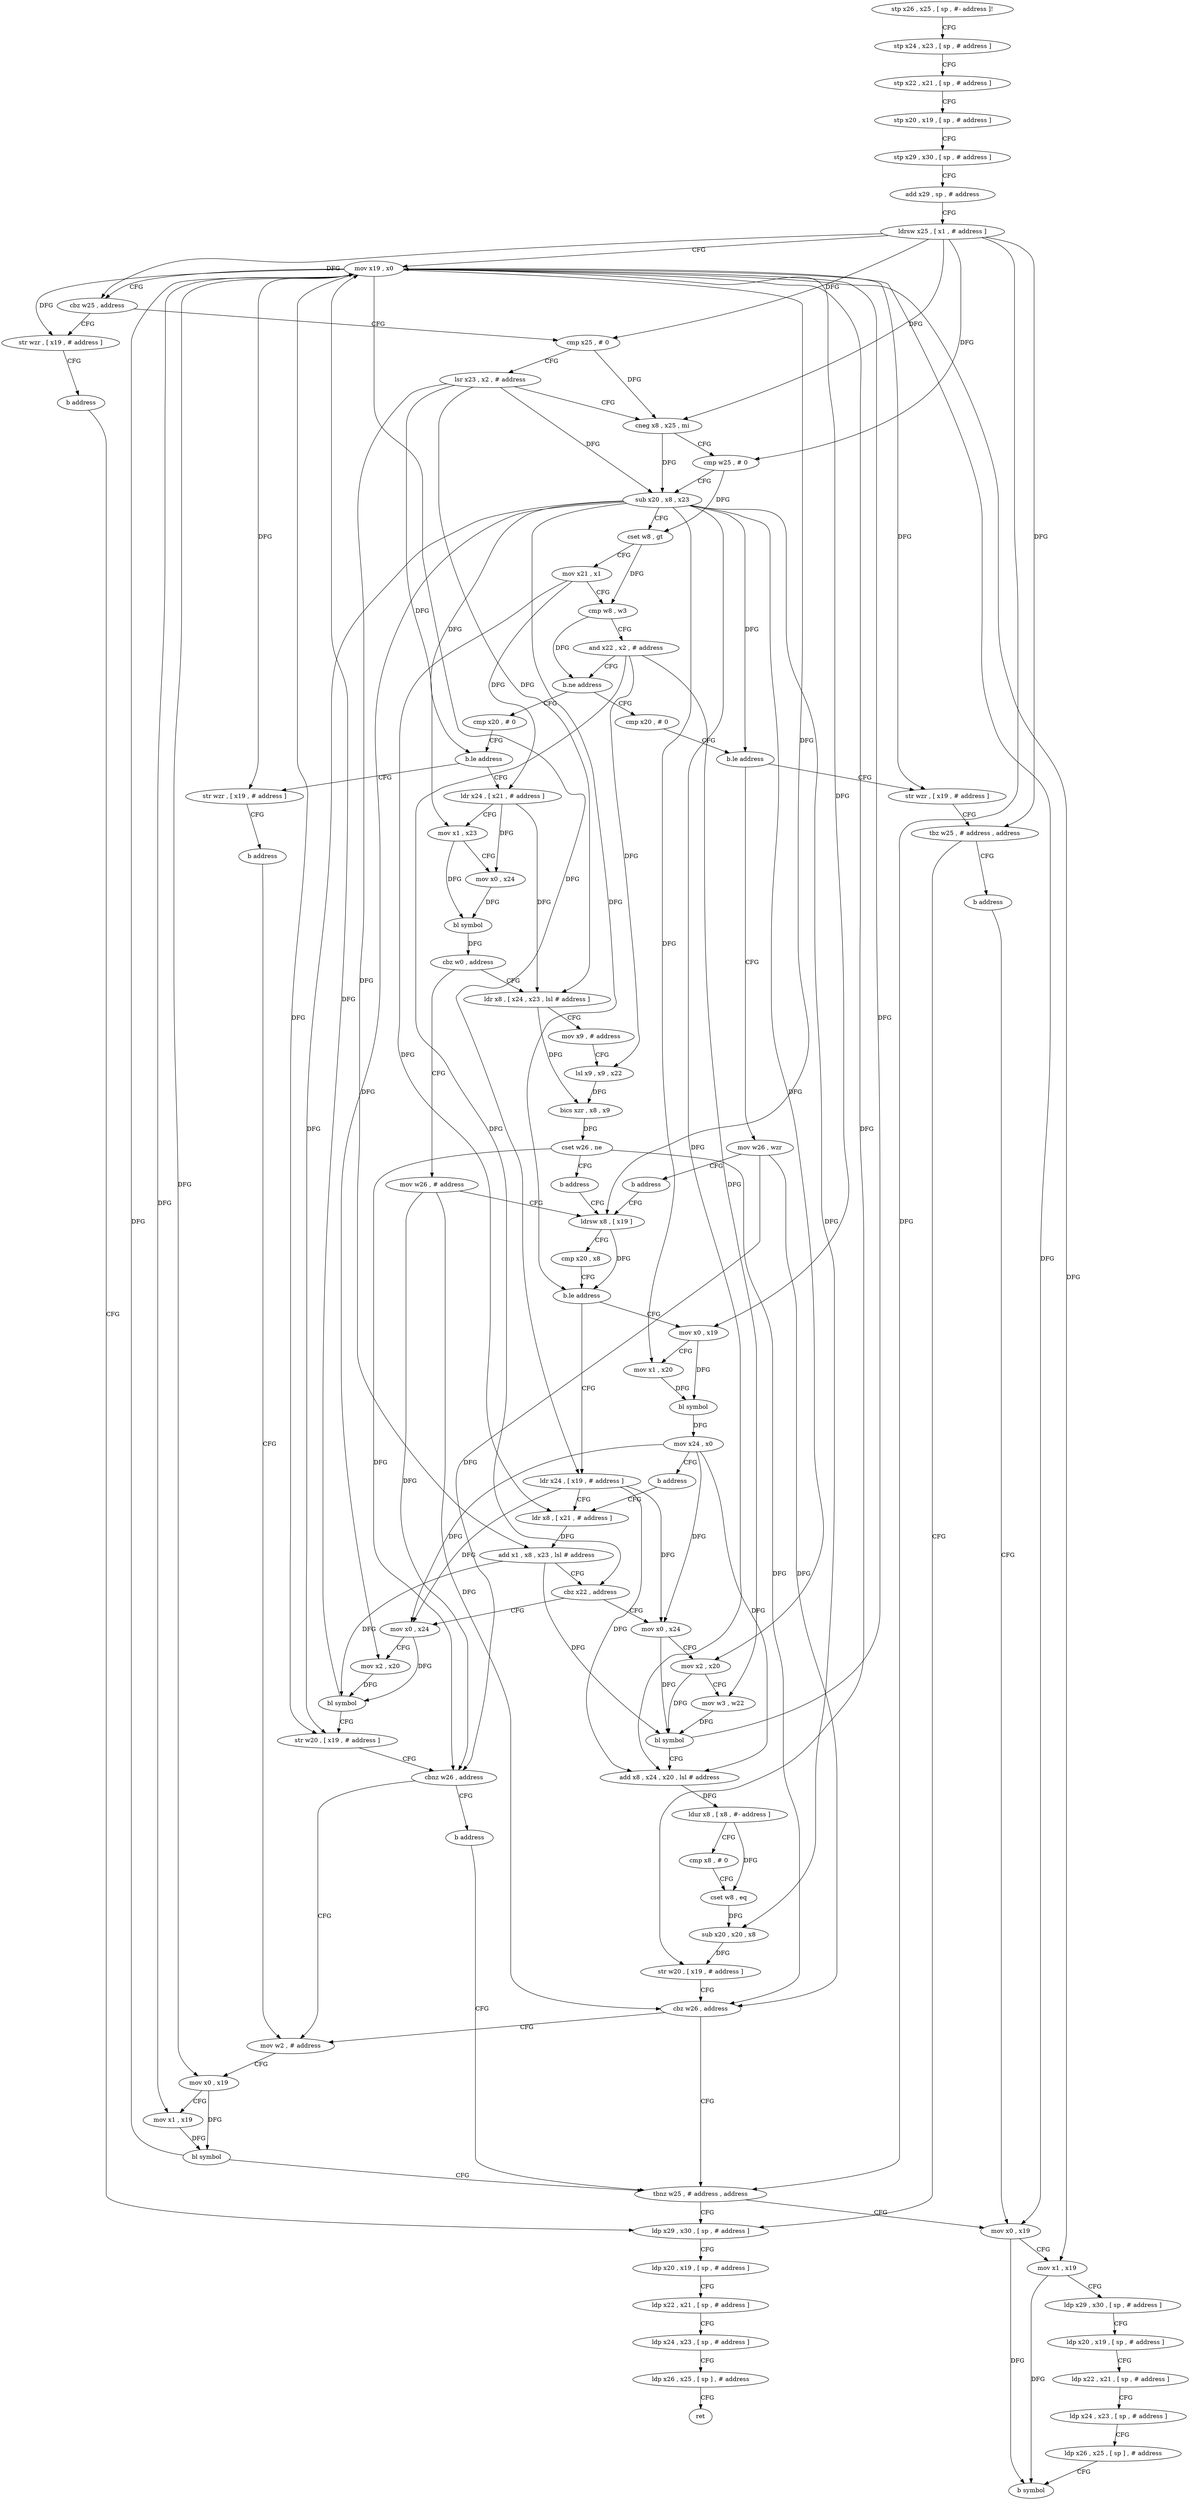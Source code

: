 digraph "func" {
"4226924" [label = "stp x26 , x25 , [ sp , #- address ]!" ]
"4226928" [label = "stp x24 , x23 , [ sp , # address ]" ]
"4226932" [label = "stp x22 , x21 , [ sp , # address ]" ]
"4226936" [label = "stp x20 , x19 , [ sp , # address ]" ]
"4226940" [label = "stp x29 , x30 , [ sp , # address ]" ]
"4226944" [label = "add x29 , sp , # address" ]
"4226948" [label = "ldrsw x25 , [ x1 , # address ]" ]
"4226952" [label = "mov x19 , x0" ]
"4226956" [label = "cbz w25 , address" ]
"4227052" [label = "str wzr , [ x19 , # address ]" ]
"4226960" [label = "cmp x25 , # 0" ]
"4227056" [label = "b address" ]
"4227212" [label = "ldp x29 , x30 , [ sp , # address ]" ]
"4226964" [label = "lsr x23 , x2 , # address" ]
"4226968" [label = "cneg x8 , x25 , mi" ]
"4226972" [label = "cmp w25 , # 0" ]
"4226976" [label = "sub x20 , x8 , x23" ]
"4226980" [label = "cset w8 , gt" ]
"4226984" [label = "mov x21 , x1" ]
"4226988" [label = "cmp w8 , w3" ]
"4226992" [label = "and x22 , x2 , # address" ]
"4226996" [label = "b.ne address" ]
"4227060" [label = "cmp x20 , # 0" ]
"4227000" [label = "cmp x20 , # 0" ]
"4227216" [label = "ldp x20 , x19 , [ sp , # address ]" ]
"4227220" [label = "ldp x22 , x21 , [ sp , # address ]" ]
"4227224" [label = "ldp x24 , x23 , [ sp , # address ]" ]
"4227228" [label = "ldp x26 , x25 , [ sp ] , # address" ]
"4227232" [label = "ret" ]
"4227064" [label = "b.le address" ]
"4227084" [label = "str wzr , [ x19 , # address ]" ]
"4227068" [label = "mov w26 , wzr" ]
"4227004" [label = "b.le address" ]
"4227076" [label = "str wzr , [ x19 , # address ]" ]
"4227008" [label = "ldr x24 , [ x21 , # address ]" ]
"4227088" [label = "tbz w25 , # address , address" ]
"4227092" [label = "b address" ]
"4227072" [label = "b address" ]
"4227100" [label = "ldrsw x8 , [ x19 ]" ]
"4227080" [label = "b address" ]
"4227192" [label = "mov w2 , # address" ]
"4227012" [label = "mov x1 , x23" ]
"4227016" [label = "mov x0 , x24" ]
"4227020" [label = "bl symbol" ]
"4227024" [label = "cbz w0 , address" ]
"4227096" [label = "mov w26 , # address" ]
"4227028" [label = "ldr x8 , [ x24 , x23 , lsl # address ]" ]
"4227236" [label = "mov x0 , x19" ]
"4227104" [label = "cmp x20 , x8" ]
"4227108" [label = "b.le address" ]
"4227132" [label = "ldr x24 , [ x19 , # address ]" ]
"4227112" [label = "mov x0 , x19" ]
"4227196" [label = "mov x0 , x19" ]
"4227200" [label = "mov x1 , x19" ]
"4227204" [label = "bl symbol" ]
"4227208" [label = "tbnz w25 , # address , address" ]
"4227032" [label = "mov x9 , # address" ]
"4227036" [label = "lsl x9 , x9 , x22" ]
"4227040" [label = "bics xzr , x8 , x9" ]
"4227044" [label = "cset w26 , ne" ]
"4227048" [label = "b address" ]
"4227240" [label = "mov x1 , x19" ]
"4227244" [label = "ldp x29 , x30 , [ sp , # address ]" ]
"4227248" [label = "ldp x20 , x19 , [ sp , # address ]" ]
"4227252" [label = "ldp x22 , x21 , [ sp , # address ]" ]
"4227256" [label = "ldp x24 , x23 , [ sp , # address ]" ]
"4227260" [label = "ldp x26 , x25 , [ sp ] , # address" ]
"4227264" [label = "b symbol" ]
"4227136" [label = "ldr x8 , [ x21 , # address ]" ]
"4227116" [label = "mov x1 , x20" ]
"4227120" [label = "bl symbol" ]
"4227124" [label = "mov x24 , x0" ]
"4227128" [label = "b address" ]
"4227268" [label = "mov x0 , x24" ]
"4227272" [label = "mov x2 , x20" ]
"4227276" [label = "bl symbol" ]
"4227280" [label = "str w20 , [ x19 , # address ]" ]
"4227284" [label = "cbnz w26 , address" ]
"4227288" [label = "b address" ]
"4227148" [label = "mov x0 , x24" ]
"4227152" [label = "mov x2 , x20" ]
"4227156" [label = "mov w3 , w22" ]
"4227160" [label = "bl symbol" ]
"4227164" [label = "add x8 , x24 , x20 , lsl # address" ]
"4227168" [label = "ldur x8 , [ x8 , #- address ]" ]
"4227172" [label = "cmp x8 , # 0" ]
"4227176" [label = "cset w8 , eq" ]
"4227180" [label = "sub x20 , x20 , x8" ]
"4227184" [label = "str w20 , [ x19 , # address ]" ]
"4227188" [label = "cbz w26 , address" ]
"4227140" [label = "add x1 , x8 , x23 , lsl # address" ]
"4227144" [label = "cbz x22 , address" ]
"4226924" -> "4226928" [ label = "CFG" ]
"4226928" -> "4226932" [ label = "CFG" ]
"4226932" -> "4226936" [ label = "CFG" ]
"4226936" -> "4226940" [ label = "CFG" ]
"4226940" -> "4226944" [ label = "CFG" ]
"4226944" -> "4226948" [ label = "CFG" ]
"4226948" -> "4226952" [ label = "CFG" ]
"4226948" -> "4226956" [ label = "DFG" ]
"4226948" -> "4226960" [ label = "DFG" ]
"4226948" -> "4226968" [ label = "DFG" ]
"4226948" -> "4226972" [ label = "DFG" ]
"4226948" -> "4227088" [ label = "DFG" ]
"4226948" -> "4227208" [ label = "DFG" ]
"4226952" -> "4226956" [ label = "CFG" ]
"4226952" -> "4227052" [ label = "DFG" ]
"4226952" -> "4227084" [ label = "DFG" ]
"4226952" -> "4227076" [ label = "DFG" ]
"4226952" -> "4227100" [ label = "DFG" ]
"4226952" -> "4227196" [ label = "DFG" ]
"4226952" -> "4227200" [ label = "DFG" ]
"4226952" -> "4227236" [ label = "DFG" ]
"4226952" -> "4227240" [ label = "DFG" ]
"4226952" -> "4227132" [ label = "DFG" ]
"4226952" -> "4227112" [ label = "DFG" ]
"4226952" -> "4227280" [ label = "DFG" ]
"4226952" -> "4227184" [ label = "DFG" ]
"4226956" -> "4227052" [ label = "CFG" ]
"4226956" -> "4226960" [ label = "CFG" ]
"4227052" -> "4227056" [ label = "CFG" ]
"4226960" -> "4226964" [ label = "CFG" ]
"4226960" -> "4226968" [ label = "DFG" ]
"4227056" -> "4227212" [ label = "CFG" ]
"4227212" -> "4227216" [ label = "CFG" ]
"4226964" -> "4226968" [ label = "CFG" ]
"4226964" -> "4226976" [ label = "DFG" ]
"4226964" -> "4227012" [ label = "DFG" ]
"4226964" -> "4227028" [ label = "DFG" ]
"4226964" -> "4227140" [ label = "DFG" ]
"4226968" -> "4226972" [ label = "CFG" ]
"4226968" -> "4226976" [ label = "DFG" ]
"4226972" -> "4226976" [ label = "CFG" ]
"4226972" -> "4226980" [ label = "DFG" ]
"4226976" -> "4226980" [ label = "CFG" ]
"4226976" -> "4227064" [ label = "DFG" ]
"4226976" -> "4227004" [ label = "DFG" ]
"4226976" -> "4227108" [ label = "DFG" ]
"4226976" -> "4227116" [ label = "DFG" ]
"4226976" -> "4227272" [ label = "DFG" ]
"4226976" -> "4227280" [ label = "DFG" ]
"4226976" -> "4227152" [ label = "DFG" ]
"4226976" -> "4227164" [ label = "DFG" ]
"4226976" -> "4227180" [ label = "DFG" ]
"4226980" -> "4226984" [ label = "CFG" ]
"4226980" -> "4226988" [ label = "DFG" ]
"4226984" -> "4226988" [ label = "CFG" ]
"4226984" -> "4227008" [ label = "DFG" ]
"4226984" -> "4227136" [ label = "DFG" ]
"4226988" -> "4226992" [ label = "CFG" ]
"4226988" -> "4226996" [ label = "DFG" ]
"4226992" -> "4226996" [ label = "CFG" ]
"4226992" -> "4227036" [ label = "DFG" ]
"4226992" -> "4227144" [ label = "DFG" ]
"4226992" -> "4227156" [ label = "DFG" ]
"4226996" -> "4227060" [ label = "CFG" ]
"4226996" -> "4227000" [ label = "CFG" ]
"4227060" -> "4227064" [ label = "CFG" ]
"4227000" -> "4227004" [ label = "CFG" ]
"4227216" -> "4227220" [ label = "CFG" ]
"4227220" -> "4227224" [ label = "CFG" ]
"4227224" -> "4227228" [ label = "CFG" ]
"4227228" -> "4227232" [ label = "CFG" ]
"4227064" -> "4227084" [ label = "CFG" ]
"4227064" -> "4227068" [ label = "CFG" ]
"4227084" -> "4227088" [ label = "CFG" ]
"4227068" -> "4227072" [ label = "CFG" ]
"4227068" -> "4227284" [ label = "DFG" ]
"4227068" -> "4227188" [ label = "DFG" ]
"4227004" -> "4227076" [ label = "CFG" ]
"4227004" -> "4227008" [ label = "CFG" ]
"4227076" -> "4227080" [ label = "CFG" ]
"4227008" -> "4227012" [ label = "CFG" ]
"4227008" -> "4227016" [ label = "DFG" ]
"4227008" -> "4227028" [ label = "DFG" ]
"4227088" -> "4227212" [ label = "CFG" ]
"4227088" -> "4227092" [ label = "CFG" ]
"4227092" -> "4227236" [ label = "CFG" ]
"4227072" -> "4227100" [ label = "CFG" ]
"4227100" -> "4227104" [ label = "CFG" ]
"4227100" -> "4227108" [ label = "DFG" ]
"4227080" -> "4227192" [ label = "CFG" ]
"4227192" -> "4227196" [ label = "CFG" ]
"4227012" -> "4227016" [ label = "CFG" ]
"4227012" -> "4227020" [ label = "DFG" ]
"4227016" -> "4227020" [ label = "DFG" ]
"4227020" -> "4227024" [ label = "DFG" ]
"4227024" -> "4227096" [ label = "CFG" ]
"4227024" -> "4227028" [ label = "CFG" ]
"4227096" -> "4227100" [ label = "CFG" ]
"4227096" -> "4227284" [ label = "DFG" ]
"4227096" -> "4227188" [ label = "DFG" ]
"4227028" -> "4227032" [ label = "CFG" ]
"4227028" -> "4227040" [ label = "DFG" ]
"4227236" -> "4227240" [ label = "CFG" ]
"4227236" -> "4227264" [ label = "DFG" ]
"4227104" -> "4227108" [ label = "CFG" ]
"4227108" -> "4227132" [ label = "CFG" ]
"4227108" -> "4227112" [ label = "CFG" ]
"4227132" -> "4227136" [ label = "CFG" ]
"4227132" -> "4227268" [ label = "DFG" ]
"4227132" -> "4227148" [ label = "DFG" ]
"4227132" -> "4227164" [ label = "DFG" ]
"4227112" -> "4227116" [ label = "CFG" ]
"4227112" -> "4227120" [ label = "DFG" ]
"4227196" -> "4227200" [ label = "CFG" ]
"4227196" -> "4227204" [ label = "DFG" ]
"4227200" -> "4227204" [ label = "DFG" ]
"4227204" -> "4227208" [ label = "CFG" ]
"4227204" -> "4226952" [ label = "DFG" ]
"4227208" -> "4227236" [ label = "CFG" ]
"4227208" -> "4227212" [ label = "CFG" ]
"4227032" -> "4227036" [ label = "CFG" ]
"4227036" -> "4227040" [ label = "DFG" ]
"4227040" -> "4227044" [ label = "DFG" ]
"4227044" -> "4227048" [ label = "CFG" ]
"4227044" -> "4227284" [ label = "DFG" ]
"4227044" -> "4227188" [ label = "DFG" ]
"4227048" -> "4227100" [ label = "CFG" ]
"4227240" -> "4227244" [ label = "CFG" ]
"4227240" -> "4227264" [ label = "DFG" ]
"4227244" -> "4227248" [ label = "CFG" ]
"4227248" -> "4227252" [ label = "CFG" ]
"4227252" -> "4227256" [ label = "CFG" ]
"4227256" -> "4227260" [ label = "CFG" ]
"4227260" -> "4227264" [ label = "CFG" ]
"4227136" -> "4227140" [ label = "DFG" ]
"4227116" -> "4227120" [ label = "DFG" ]
"4227120" -> "4227124" [ label = "DFG" ]
"4227124" -> "4227128" [ label = "CFG" ]
"4227124" -> "4227268" [ label = "DFG" ]
"4227124" -> "4227148" [ label = "DFG" ]
"4227124" -> "4227164" [ label = "DFG" ]
"4227128" -> "4227136" [ label = "CFG" ]
"4227268" -> "4227272" [ label = "CFG" ]
"4227268" -> "4227276" [ label = "DFG" ]
"4227272" -> "4227276" [ label = "DFG" ]
"4227276" -> "4227280" [ label = "CFG" ]
"4227276" -> "4226952" [ label = "DFG" ]
"4227280" -> "4227284" [ label = "CFG" ]
"4227284" -> "4227192" [ label = "CFG" ]
"4227284" -> "4227288" [ label = "CFG" ]
"4227288" -> "4227208" [ label = "CFG" ]
"4227148" -> "4227152" [ label = "CFG" ]
"4227148" -> "4227160" [ label = "DFG" ]
"4227152" -> "4227156" [ label = "CFG" ]
"4227152" -> "4227160" [ label = "DFG" ]
"4227156" -> "4227160" [ label = "DFG" ]
"4227160" -> "4227164" [ label = "CFG" ]
"4227160" -> "4226952" [ label = "DFG" ]
"4227164" -> "4227168" [ label = "DFG" ]
"4227168" -> "4227172" [ label = "CFG" ]
"4227168" -> "4227176" [ label = "DFG" ]
"4227172" -> "4227176" [ label = "CFG" ]
"4227176" -> "4227180" [ label = "DFG" ]
"4227180" -> "4227184" [ label = "DFG" ]
"4227184" -> "4227188" [ label = "CFG" ]
"4227188" -> "4227208" [ label = "CFG" ]
"4227188" -> "4227192" [ label = "CFG" ]
"4227140" -> "4227144" [ label = "CFG" ]
"4227140" -> "4227276" [ label = "DFG" ]
"4227140" -> "4227160" [ label = "DFG" ]
"4227144" -> "4227268" [ label = "CFG" ]
"4227144" -> "4227148" [ label = "CFG" ]
}
